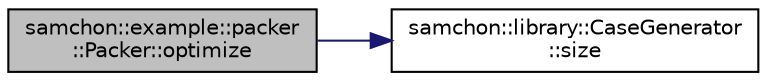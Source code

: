 digraph "samchon::example::packer::Packer::optimize"
{
  edge [fontname="Helvetica",fontsize="10",labelfontname="Helvetica",labelfontsize="10"];
  node [fontname="Helvetica",fontsize="10",shape=record];
  rankdir="LR";
  Node1 [label="samchon::example::packer\l::Packer::optimize",height=0.2,width=0.4,color="black", fillcolor="grey75", style="filled", fontcolor="black"];
  Node1 -> Node2 [color="midnightblue",fontsize="10",style="solid",fontname="Helvetica"];
  Node2 [label="samchon::library::CaseGenerator\l::size",height=0.2,width=0.4,color="black", fillcolor="white", style="filled",URL="$de/ddf/classsamchon_1_1library_1_1CaseGenerator.html#a593b153313f1b66d9eadbd114ac7b9cb",tooltip="Get size of all cases. "];
}

